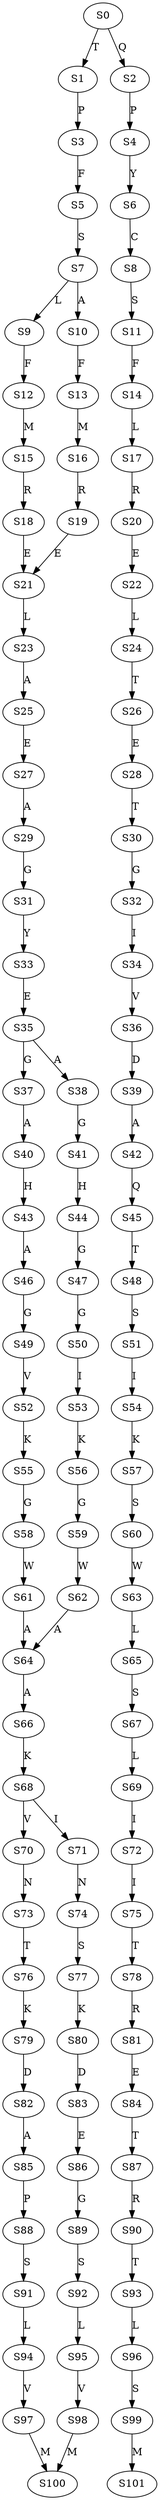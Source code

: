 strict digraph  {
	S0 -> S1 [ label = T ];
	S0 -> S2 [ label = Q ];
	S1 -> S3 [ label = P ];
	S2 -> S4 [ label = P ];
	S3 -> S5 [ label = F ];
	S4 -> S6 [ label = Y ];
	S5 -> S7 [ label = S ];
	S6 -> S8 [ label = C ];
	S7 -> S9 [ label = L ];
	S7 -> S10 [ label = A ];
	S8 -> S11 [ label = S ];
	S9 -> S12 [ label = F ];
	S10 -> S13 [ label = F ];
	S11 -> S14 [ label = F ];
	S12 -> S15 [ label = M ];
	S13 -> S16 [ label = M ];
	S14 -> S17 [ label = L ];
	S15 -> S18 [ label = R ];
	S16 -> S19 [ label = R ];
	S17 -> S20 [ label = R ];
	S18 -> S21 [ label = E ];
	S19 -> S21 [ label = E ];
	S20 -> S22 [ label = E ];
	S21 -> S23 [ label = L ];
	S22 -> S24 [ label = L ];
	S23 -> S25 [ label = A ];
	S24 -> S26 [ label = T ];
	S25 -> S27 [ label = E ];
	S26 -> S28 [ label = E ];
	S27 -> S29 [ label = A ];
	S28 -> S30 [ label = T ];
	S29 -> S31 [ label = G ];
	S30 -> S32 [ label = G ];
	S31 -> S33 [ label = Y ];
	S32 -> S34 [ label = I ];
	S33 -> S35 [ label = E ];
	S34 -> S36 [ label = V ];
	S35 -> S37 [ label = G ];
	S35 -> S38 [ label = A ];
	S36 -> S39 [ label = D ];
	S37 -> S40 [ label = A ];
	S38 -> S41 [ label = G ];
	S39 -> S42 [ label = A ];
	S40 -> S43 [ label = H ];
	S41 -> S44 [ label = H ];
	S42 -> S45 [ label = Q ];
	S43 -> S46 [ label = A ];
	S44 -> S47 [ label = G ];
	S45 -> S48 [ label = T ];
	S46 -> S49 [ label = G ];
	S47 -> S50 [ label = G ];
	S48 -> S51 [ label = S ];
	S49 -> S52 [ label = V ];
	S50 -> S53 [ label = I ];
	S51 -> S54 [ label = I ];
	S52 -> S55 [ label = K ];
	S53 -> S56 [ label = K ];
	S54 -> S57 [ label = K ];
	S55 -> S58 [ label = G ];
	S56 -> S59 [ label = G ];
	S57 -> S60 [ label = S ];
	S58 -> S61 [ label = W ];
	S59 -> S62 [ label = W ];
	S60 -> S63 [ label = W ];
	S61 -> S64 [ label = A ];
	S62 -> S64 [ label = A ];
	S63 -> S65 [ label = L ];
	S64 -> S66 [ label = A ];
	S65 -> S67 [ label = S ];
	S66 -> S68 [ label = K ];
	S67 -> S69 [ label = L ];
	S68 -> S70 [ label = V ];
	S68 -> S71 [ label = I ];
	S69 -> S72 [ label = I ];
	S70 -> S73 [ label = N ];
	S71 -> S74 [ label = N ];
	S72 -> S75 [ label = I ];
	S73 -> S76 [ label = T ];
	S74 -> S77 [ label = S ];
	S75 -> S78 [ label = T ];
	S76 -> S79 [ label = K ];
	S77 -> S80 [ label = K ];
	S78 -> S81 [ label = R ];
	S79 -> S82 [ label = D ];
	S80 -> S83 [ label = D ];
	S81 -> S84 [ label = E ];
	S82 -> S85 [ label = A ];
	S83 -> S86 [ label = E ];
	S84 -> S87 [ label = T ];
	S85 -> S88 [ label = P ];
	S86 -> S89 [ label = G ];
	S87 -> S90 [ label = R ];
	S88 -> S91 [ label = S ];
	S89 -> S92 [ label = S ];
	S90 -> S93 [ label = T ];
	S91 -> S94 [ label = L ];
	S92 -> S95 [ label = L ];
	S93 -> S96 [ label = L ];
	S94 -> S97 [ label = V ];
	S95 -> S98 [ label = V ];
	S96 -> S99 [ label = S ];
	S97 -> S100 [ label = M ];
	S98 -> S100 [ label = M ];
	S99 -> S101 [ label = M ];
}
